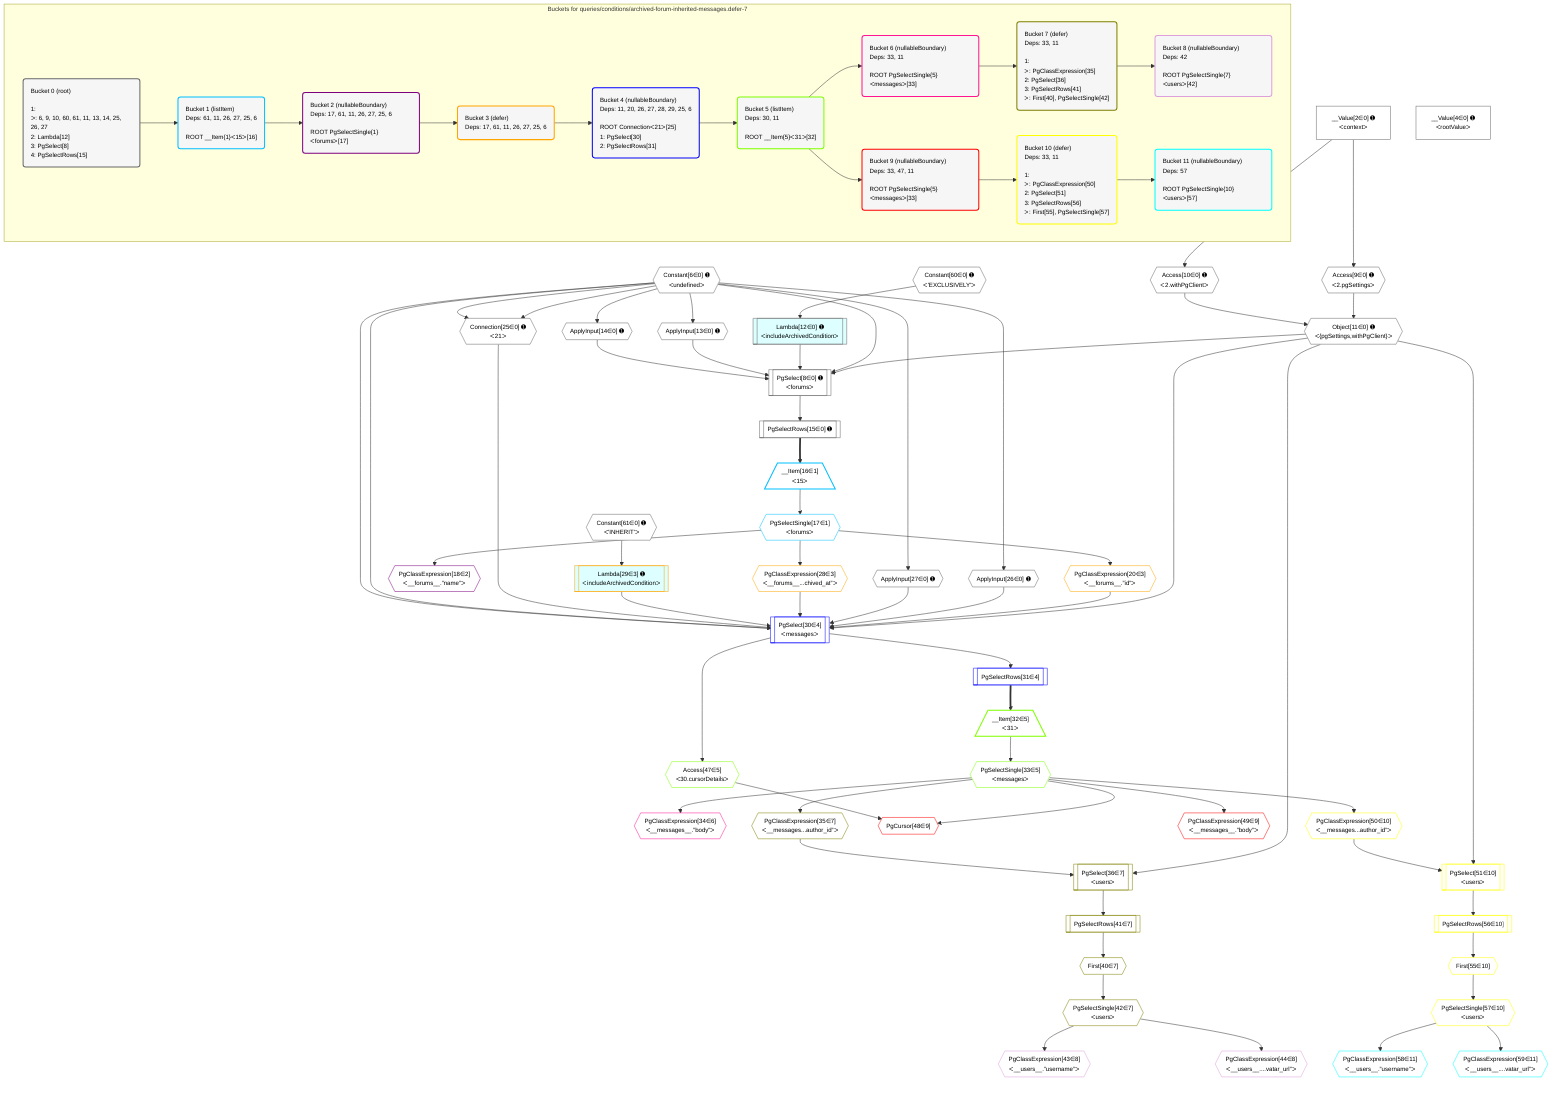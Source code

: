 %%{init: {'themeVariables': { 'fontSize': '12px'}}}%%
graph TD
    classDef path fill:#eee,stroke:#000,color:#000
    classDef plan fill:#fff,stroke-width:1px,color:#000
    classDef itemplan fill:#fff,stroke-width:2px,color:#000
    classDef unbatchedplan fill:#dff,stroke-width:1px,color:#000
    classDef sideeffectplan fill:#fcc,stroke-width:2px,color:#000
    classDef bucket fill:#f6f6f6,color:#000,stroke-width:2px,text-align:left


    %% plan dependencies
    PgSelect8[["PgSelect[8∈0] ➊<br />ᐸforumsᐳ"]]:::plan
    Object11{{"Object[11∈0] ➊<br />ᐸ{pgSettings,withPgClient}ᐳ"}}:::plan
    Constant6{{"Constant[6∈0] ➊<br />ᐸundefinedᐳ"}}:::plan
    Lambda12[["Lambda[12∈0] ➊<br />ᐸincludeArchivedConditionᐳ"]]:::unbatchedplan
    ApplyInput13{{"ApplyInput[13∈0] ➊"}}:::plan
    ApplyInput14{{"ApplyInput[14∈0] ➊"}}:::plan
    Object11 & Constant6 & Lambda12 & ApplyInput13 & ApplyInput14 --> PgSelect8
    Access9{{"Access[9∈0] ➊<br />ᐸ2.pgSettingsᐳ"}}:::plan
    Access10{{"Access[10∈0] ➊<br />ᐸ2.withPgClientᐳ"}}:::plan
    Access9 & Access10 --> Object11
    Connection25{{"Connection[25∈0] ➊<br />ᐸ21ᐳ"}}:::plan
    Constant6 & Constant6 --> Connection25
    __Value2["__Value[2∈0] ➊<br />ᐸcontextᐳ"]:::plan
    __Value2 --> Access9
    __Value2 --> Access10
    Constant60{{"Constant[60∈0] ➊<br />ᐸ'EXCLUSIVELY'ᐳ"}}:::plan
    Constant60 --> Lambda12
    Constant6 --> ApplyInput13
    Constant6 --> ApplyInput14
    PgSelectRows15[["PgSelectRows[15∈0] ➊"]]:::plan
    PgSelect8 --> PgSelectRows15
    ApplyInput26{{"ApplyInput[26∈0] ➊"}}:::plan
    Constant6 --> ApplyInput26
    ApplyInput27{{"ApplyInput[27∈0] ➊"}}:::plan
    Constant6 --> ApplyInput27
    __Value4["__Value[4∈0] ➊<br />ᐸrootValueᐳ"]:::plan
    Constant61{{"Constant[61∈0] ➊<br />ᐸ'INHERIT'ᐳ"}}:::plan
    __Item16[/"__Item[16∈1]<br />ᐸ15ᐳ"\]:::itemplan
    PgSelectRows15 ==> __Item16
    PgSelectSingle17{{"PgSelectSingle[17∈1]<br />ᐸforumsᐳ"}}:::plan
    __Item16 --> PgSelectSingle17
    PgClassExpression18{{"PgClassExpression[18∈2]<br />ᐸ__forums__.”name”ᐳ"}}:::plan
    PgSelectSingle17 --> PgClassExpression18
    PgClassExpression20{{"PgClassExpression[20∈3]<br />ᐸ__forums__.”id”ᐳ"}}:::plan
    PgSelectSingle17 --> PgClassExpression20
    PgClassExpression28{{"PgClassExpression[28∈3]<br />ᐸ__forums__...chived_at”ᐳ"}}:::plan
    PgSelectSingle17 --> PgClassExpression28
    Lambda29[["Lambda[29∈3] ➊<br />ᐸincludeArchivedConditionᐳ"]]:::unbatchedplan
    Constant61 --> Lambda29
    PgSelect30[["PgSelect[30∈4]<br />ᐸmessagesᐳ"]]:::plan
    Object11 & PgClassExpression20 & ApplyInput26 & ApplyInput27 & PgClassExpression28 & Lambda29 & Connection25 & Constant6 & Constant6 --> PgSelect30
    PgSelectRows31[["PgSelectRows[31∈4]"]]:::plan
    PgSelect30 --> PgSelectRows31
    __Item32[/"__Item[32∈5]<br />ᐸ31ᐳ"\]:::itemplan
    PgSelectRows31 ==> __Item32
    PgSelectSingle33{{"PgSelectSingle[33∈5]<br />ᐸmessagesᐳ"}}:::plan
    __Item32 --> PgSelectSingle33
    Access47{{"Access[47∈5]<br />ᐸ30.cursorDetailsᐳ"}}:::plan
    PgSelect30 --> Access47
    PgClassExpression34{{"PgClassExpression[34∈6]<br />ᐸ__messages__.”body”ᐳ"}}:::plan
    PgSelectSingle33 --> PgClassExpression34
    PgSelect36[["PgSelect[36∈7]<br />ᐸusersᐳ"]]:::plan
    PgClassExpression35{{"PgClassExpression[35∈7]<br />ᐸ__messages...author_id”ᐳ"}}:::plan
    Object11 & PgClassExpression35 --> PgSelect36
    PgSelectSingle33 --> PgClassExpression35
    First40{{"First[40∈7]"}}:::plan
    PgSelectRows41[["PgSelectRows[41∈7]"]]:::plan
    PgSelectRows41 --> First40
    PgSelect36 --> PgSelectRows41
    PgSelectSingle42{{"PgSelectSingle[42∈7]<br />ᐸusersᐳ"}}:::plan
    First40 --> PgSelectSingle42
    PgClassExpression43{{"PgClassExpression[43∈8]<br />ᐸ__users__.”username”ᐳ"}}:::plan
    PgSelectSingle42 --> PgClassExpression43
    PgClassExpression44{{"PgClassExpression[44∈8]<br />ᐸ__users__....vatar_url”ᐳ"}}:::plan
    PgSelectSingle42 --> PgClassExpression44
    PgCursor48{{"PgCursor[48∈9]"}}:::plan
    PgSelectSingle33 & Access47 --> PgCursor48
    PgClassExpression49{{"PgClassExpression[49∈9]<br />ᐸ__messages__.”body”ᐳ"}}:::plan
    PgSelectSingle33 --> PgClassExpression49
    PgSelect51[["PgSelect[51∈10]<br />ᐸusersᐳ"]]:::plan
    PgClassExpression50{{"PgClassExpression[50∈10]<br />ᐸ__messages...author_id”ᐳ"}}:::plan
    Object11 & PgClassExpression50 --> PgSelect51
    PgSelectSingle33 --> PgClassExpression50
    First55{{"First[55∈10]"}}:::plan
    PgSelectRows56[["PgSelectRows[56∈10]"]]:::plan
    PgSelectRows56 --> First55
    PgSelect51 --> PgSelectRows56
    PgSelectSingle57{{"PgSelectSingle[57∈10]<br />ᐸusersᐳ"}}:::plan
    First55 --> PgSelectSingle57
    PgClassExpression58{{"PgClassExpression[58∈11]<br />ᐸ__users__.”username”ᐳ"}}:::plan
    PgSelectSingle57 --> PgClassExpression58
    PgClassExpression59{{"PgClassExpression[59∈11]<br />ᐸ__users__....vatar_url”ᐳ"}}:::plan
    PgSelectSingle57 --> PgClassExpression59

    %% define steps

    subgraph "Buckets for queries/conditions/archived-forum-inherited-messages.defer-7"
    Bucket0("Bucket 0 (root)<br /><br />1: <br />ᐳ: 6, 9, 10, 60, 61, 11, 13, 14, 25, 26, 27<br />2: Lambda[12]<br />3: PgSelect[8]<br />4: PgSelectRows[15]"):::bucket
    classDef bucket0 stroke:#696969
    class Bucket0,__Value2,__Value4,Constant6,PgSelect8,Access9,Access10,Object11,Lambda12,ApplyInput13,ApplyInput14,PgSelectRows15,Connection25,ApplyInput26,ApplyInput27,Constant60,Constant61 bucket0
    Bucket1("Bucket 1 (listItem)<br />Deps: 61, 11, 26, 27, 25, 6<br /><br />ROOT __Item{1}ᐸ15ᐳ[16]"):::bucket
    classDef bucket1 stroke:#00bfff
    class Bucket1,__Item16,PgSelectSingle17 bucket1
    Bucket2("Bucket 2 (nullableBoundary)<br />Deps: 17, 61, 11, 26, 27, 25, 6<br /><br />ROOT PgSelectSingle{1}ᐸforumsᐳ[17]"):::bucket
    classDef bucket2 stroke:#7f007f
    class Bucket2,PgClassExpression18 bucket2
    Bucket3("Bucket 3 (defer)<br />Deps: 17, 61, 11, 26, 27, 25, 6"):::bucket
    classDef bucket3 stroke:#ffa500
    class Bucket3,PgClassExpression20,PgClassExpression28,Lambda29 bucket3
    Bucket4("Bucket 4 (nullableBoundary)<br />Deps: 11, 20, 26, 27, 28, 29, 25, 6<br /><br />ROOT Connectionᐸ21ᐳ[25]<br />1: PgSelect[30]<br />2: PgSelectRows[31]"):::bucket
    classDef bucket4 stroke:#0000ff
    class Bucket4,PgSelect30,PgSelectRows31 bucket4
    Bucket5("Bucket 5 (listItem)<br />Deps: 30, 11<br /><br />ROOT __Item{5}ᐸ31ᐳ[32]"):::bucket
    classDef bucket5 stroke:#7fff00
    class Bucket5,__Item32,PgSelectSingle33,Access47 bucket5
    Bucket6("Bucket 6 (nullableBoundary)<br />Deps: 33, 11<br /><br />ROOT PgSelectSingle{5}ᐸmessagesᐳ[33]"):::bucket
    classDef bucket6 stroke:#ff1493
    class Bucket6,PgClassExpression34 bucket6
    Bucket7("Bucket 7 (defer)<br />Deps: 33, 11<br /><br />1: <br />ᐳ: PgClassExpression[35]<br />2: PgSelect[36]<br />3: PgSelectRows[41]<br />ᐳ: First[40], PgSelectSingle[42]"):::bucket
    classDef bucket7 stroke:#808000
    class Bucket7,PgClassExpression35,PgSelect36,First40,PgSelectRows41,PgSelectSingle42 bucket7
    Bucket8("Bucket 8 (nullableBoundary)<br />Deps: 42<br /><br />ROOT PgSelectSingle{7}ᐸusersᐳ[42]"):::bucket
    classDef bucket8 stroke:#dda0dd
    class Bucket8,PgClassExpression43,PgClassExpression44 bucket8
    Bucket9("Bucket 9 (nullableBoundary)<br />Deps: 33, 47, 11<br /><br />ROOT PgSelectSingle{5}ᐸmessagesᐳ[33]"):::bucket
    classDef bucket9 stroke:#ff0000
    class Bucket9,PgCursor48,PgClassExpression49 bucket9
    Bucket10("Bucket 10 (defer)<br />Deps: 33, 11<br /><br />1: <br />ᐳ: PgClassExpression[50]<br />2: PgSelect[51]<br />3: PgSelectRows[56]<br />ᐳ: First[55], PgSelectSingle[57]"):::bucket
    classDef bucket10 stroke:#ffff00
    class Bucket10,PgClassExpression50,PgSelect51,First55,PgSelectRows56,PgSelectSingle57 bucket10
    Bucket11("Bucket 11 (nullableBoundary)<br />Deps: 57<br /><br />ROOT PgSelectSingle{10}ᐸusersᐳ[57]"):::bucket
    classDef bucket11 stroke:#00ffff
    class Bucket11,PgClassExpression58,PgClassExpression59 bucket11
    Bucket0 --> Bucket1
    Bucket1 --> Bucket2
    Bucket2 --> Bucket3
    Bucket3 --> Bucket4
    Bucket4 --> Bucket5
    Bucket5 --> Bucket6 & Bucket9
    Bucket6 --> Bucket7
    Bucket7 --> Bucket8
    Bucket9 --> Bucket10
    Bucket10 --> Bucket11
    end